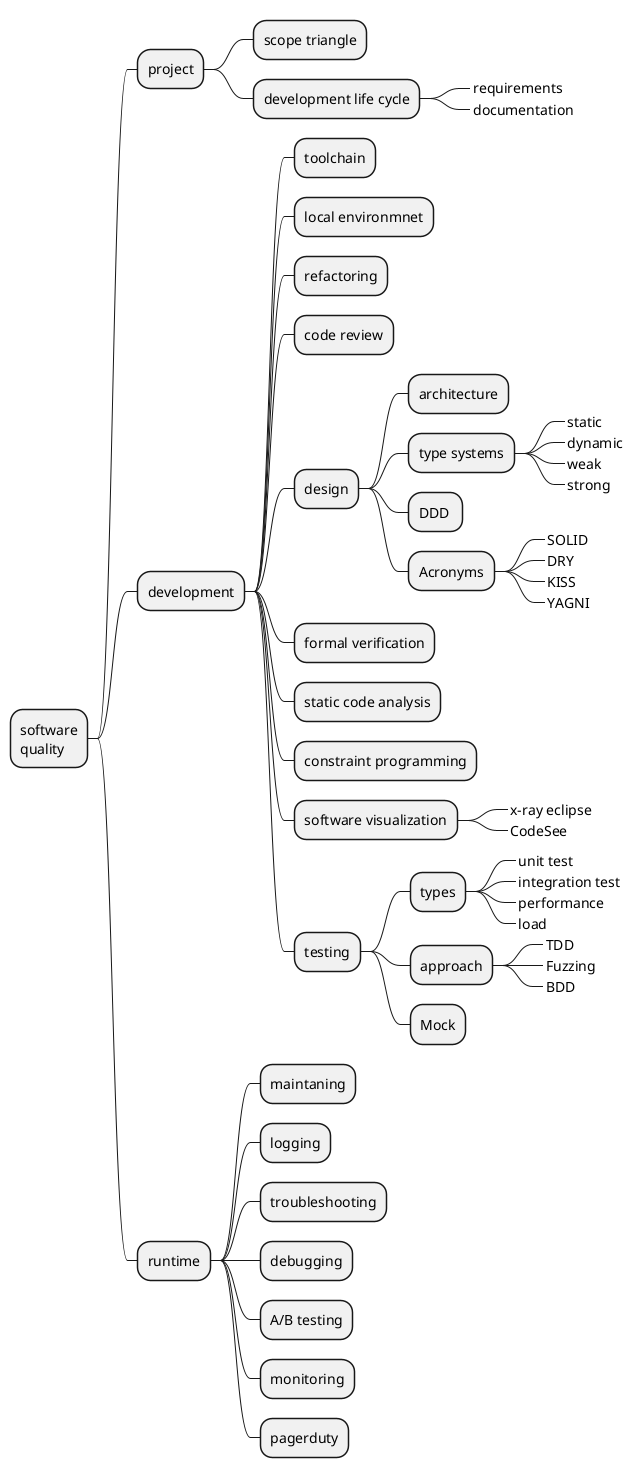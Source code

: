 @startmindmap
* software\nquality
 * project
  * scope triangle
  * development life cycle
   *_ requirements
   *_ documentation
 * development
  * toolchain
  * local environmnet
  * refactoring
  * code review
  * design
   * architecture
   * type systems
    *_ static
    *_ dynamic
    *_ weak
    *_ strong
   * DDD 
   * Acronyms
    *_ SOLID
    *_ DRY
    *_ KISS
    *_ YAGNI
  * formal verification
  * static code analysis
  * constraint programming
  * software visualization
   *_ x-ray eclipse
   *_ CodeSee
  * testing
   * types
    *_ unit test
    *_ integration test
    *_ performance
    *_ load
   * approach
    *_ TDD
    *_ Fuzzing
    *_ BDD
   * Mock
 * runtime
  * maintaning
  * logging
  * troubleshooting
  * debugging
  * A/B testing
  * monitoring
  * pagerduty
@endmindmap
